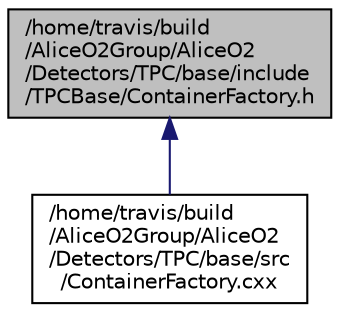 digraph "/home/travis/build/AliceO2Group/AliceO2/Detectors/TPC/base/include/TPCBase/ContainerFactory.h"
{
 // INTERACTIVE_SVG=YES
  bgcolor="transparent";
  edge [fontname="Helvetica",fontsize="10",labelfontname="Helvetica",labelfontsize="10"];
  node [fontname="Helvetica",fontsize="10",shape=record];
  Node3 [label="/home/travis/build\l/AliceO2Group/AliceO2\l/Detectors/TPC/base/include\l/TPCBase/ContainerFactory.h",height=0.2,width=0.4,color="black", fillcolor="grey75", style="filled", fontcolor="black"];
  Node3 -> Node4 [dir="back",color="midnightblue",fontsize="10",style="solid",fontname="Helvetica"];
  Node4 [label="/home/travis/build\l/AliceO2Group/AliceO2\l/Detectors/TPC/base/src\l/ContainerFactory.cxx",height=0.2,width=0.4,color="black",URL="$d2/d7a/TPC_2base_2src_2ContainerFactory_8cxx.html"];
}
